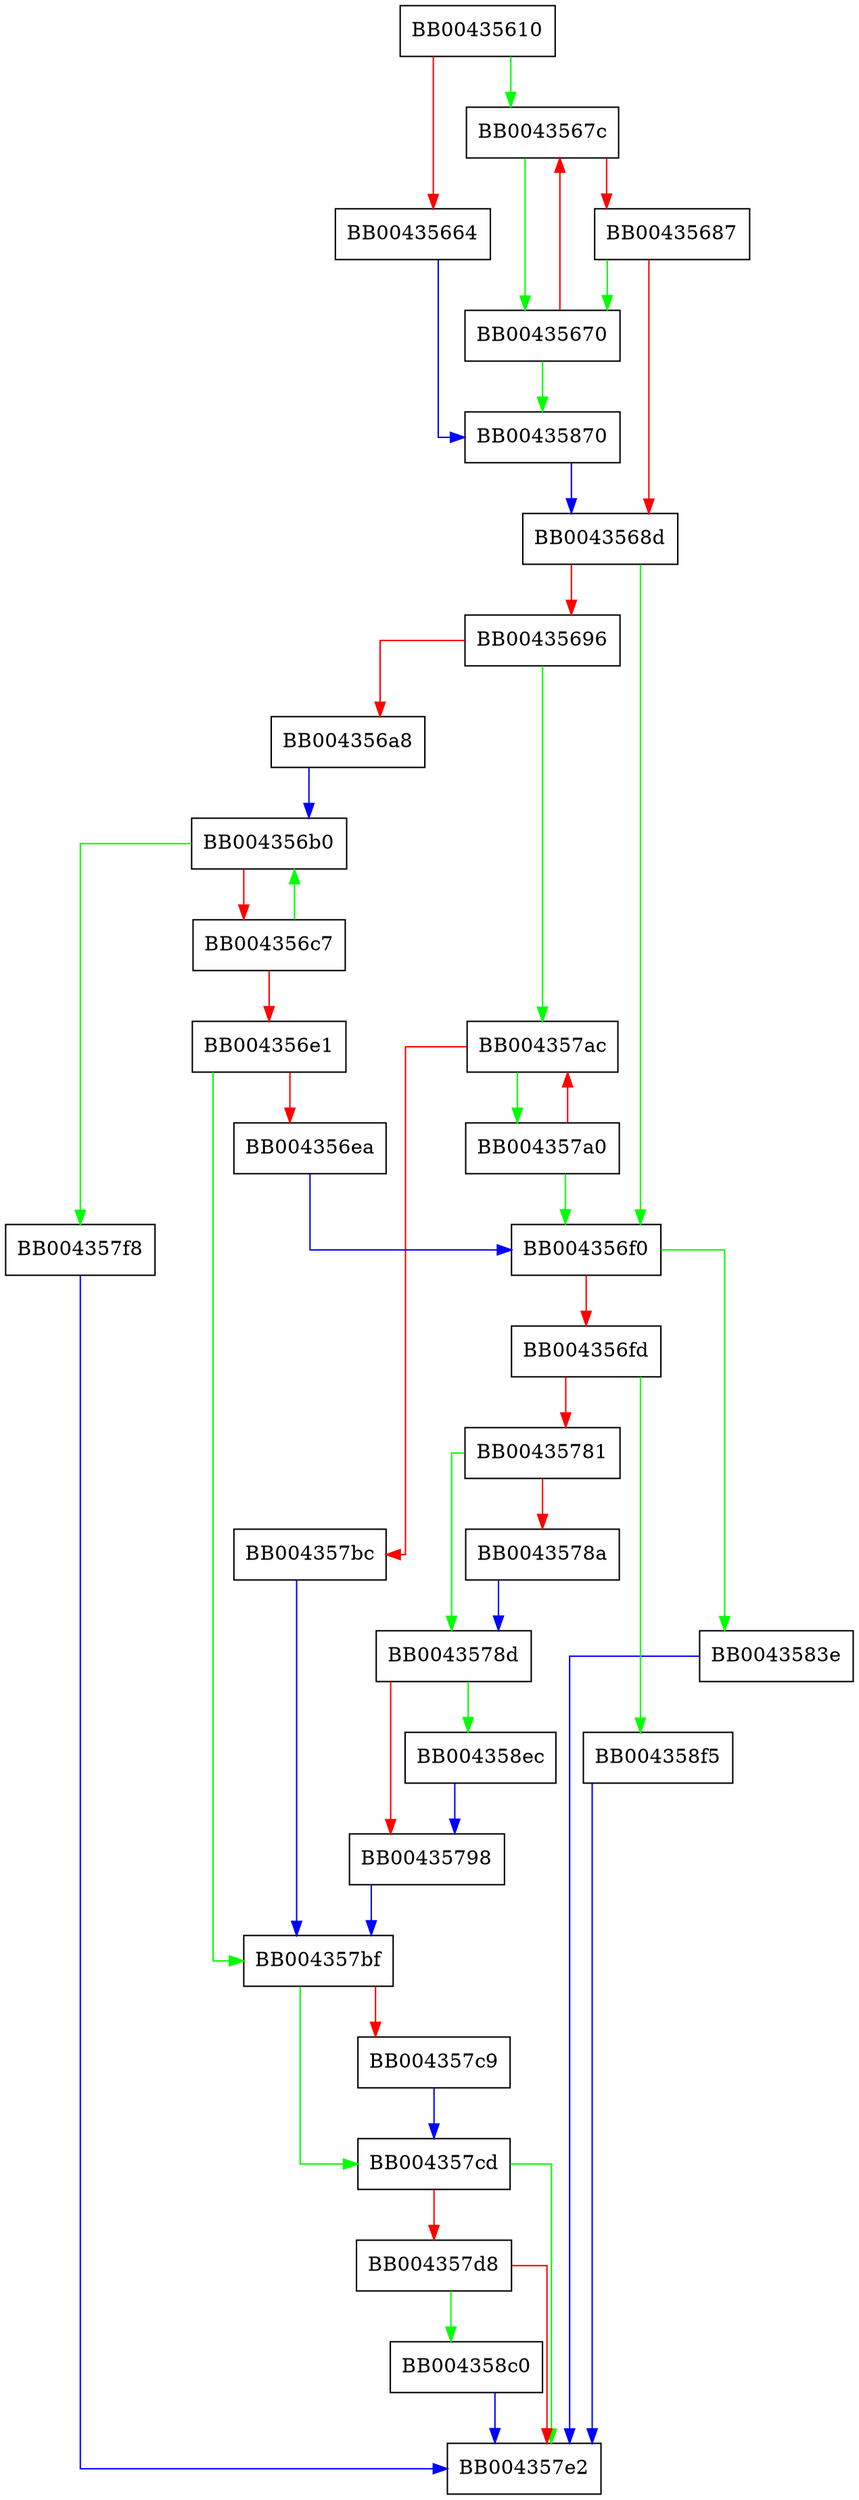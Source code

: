 digraph add_entry {
  node [shape="box"];
  graph [splines=ortho];
  BB00435610 -> BB0043567c [color="green"];
  BB00435610 -> BB00435664 [color="red"];
  BB00435664 -> BB00435870 [color="blue"];
  BB00435670 -> BB00435870 [color="green"];
  BB00435670 -> BB0043567c [color="red"];
  BB0043567c -> BB00435670 [color="green"];
  BB0043567c -> BB00435687 [color="red"];
  BB00435687 -> BB00435670 [color="green"];
  BB00435687 -> BB0043568d [color="red"];
  BB0043568d -> BB004356f0 [color="green"];
  BB0043568d -> BB00435696 [color="red"];
  BB00435696 -> BB004357ac [color="green"];
  BB00435696 -> BB004356a8 [color="red"];
  BB004356a8 -> BB004356b0 [color="blue"];
  BB004356b0 -> BB004357f8 [color="green"];
  BB004356b0 -> BB004356c7 [color="red"];
  BB004356c7 -> BB004356b0 [color="green"];
  BB004356c7 -> BB004356e1 [color="red"];
  BB004356e1 -> BB004357bf [color="green"];
  BB004356e1 -> BB004356ea [color="red"];
  BB004356ea -> BB004356f0 [color="blue"];
  BB004356f0 -> BB0043583e [color="green"];
  BB004356f0 -> BB004356fd [color="red"];
  BB004356fd -> BB004358f5 [color="green"];
  BB004356fd -> BB00435781 [color="red"];
  BB00435781 -> BB0043578d [color="green"];
  BB00435781 -> BB0043578a [color="red"];
  BB0043578a -> BB0043578d [color="blue"];
  BB0043578d -> BB004358ec [color="green"];
  BB0043578d -> BB00435798 [color="red"];
  BB00435798 -> BB004357bf [color="blue"];
  BB004357a0 -> BB004356f0 [color="green"];
  BB004357a0 -> BB004357ac [color="red"];
  BB004357ac -> BB004357a0 [color="green"];
  BB004357ac -> BB004357bc [color="red"];
  BB004357bc -> BB004357bf [color="blue"];
  BB004357bf -> BB004357cd [color="green"];
  BB004357bf -> BB004357c9 [color="red"];
  BB004357c9 -> BB004357cd [color="blue"];
  BB004357cd -> BB004357e2 [color="green"];
  BB004357cd -> BB004357d8 [color="red"];
  BB004357d8 -> BB004358c0 [color="green"];
  BB004357d8 -> BB004357e2 [color="red"];
  BB004357f8 -> BB004357e2 [color="blue"];
  BB0043583e -> BB004357e2 [color="blue"];
  BB00435870 -> BB0043568d [color="blue"];
  BB004358c0 -> BB004357e2 [color="blue"];
  BB004358ec -> BB00435798 [color="blue"];
  BB004358f5 -> BB004357e2 [color="blue"];
}